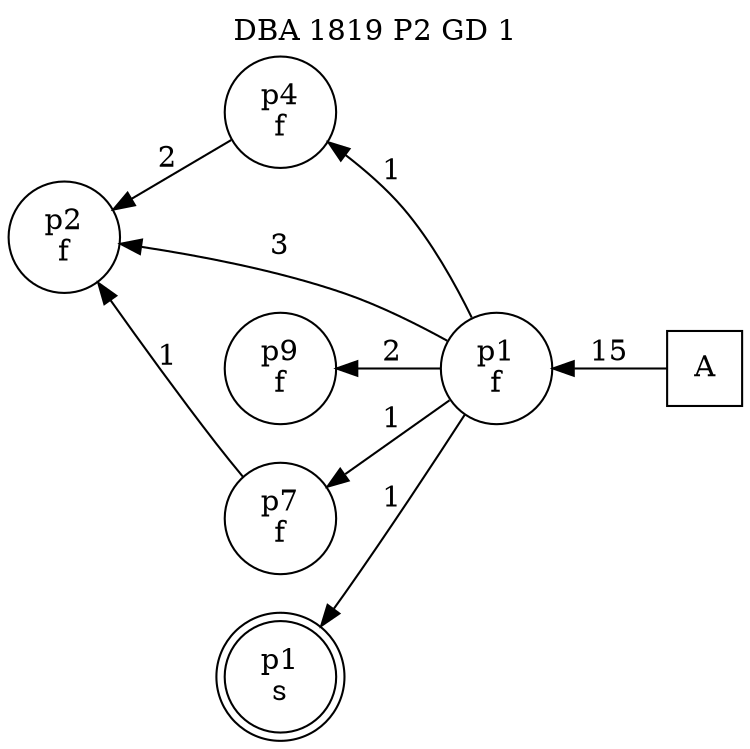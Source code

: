 digraph DBA_1819_P2_GD_1_GOOD {
labelloc="tl"
label= " DBA 1819 P2 GD 1 "
rankdir="RL";
graph [ size=" 10 , 10 !"]

"A" [shape="square" label="A"]
"p1_f" [shape="circle" label="p1
f"]
"p4_f" [shape="circle" label="p4
f"]
"p2_f" [shape="circle" label="p2
f"]
"p9_f" [shape="circle" label="p9
f"]
"p7_f" [shape="circle" label="p7
f"]
"p1_s" [shape="doublecircle" label="p1
s"]
"A" -> "p1_f" [ label=15]
"p1_f" -> "p4_f" [ label=1]
"p1_f" -> "p2_f" [ label=3]
"p1_f" -> "p9_f" [ label=2]
"p1_f" -> "p7_f" [ label=1]
"p1_f" -> "p1_s" [ label=1]
"p4_f" -> "p2_f" [ label=2]
"p7_f" -> "p2_f" [ label=1]
}
